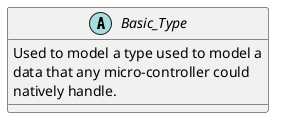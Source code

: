 @startuml

abstract class Basic_Type
{
  Used to model a type used to model a 
  data that any micro-controller could
  natively handle.
}

@enduml
